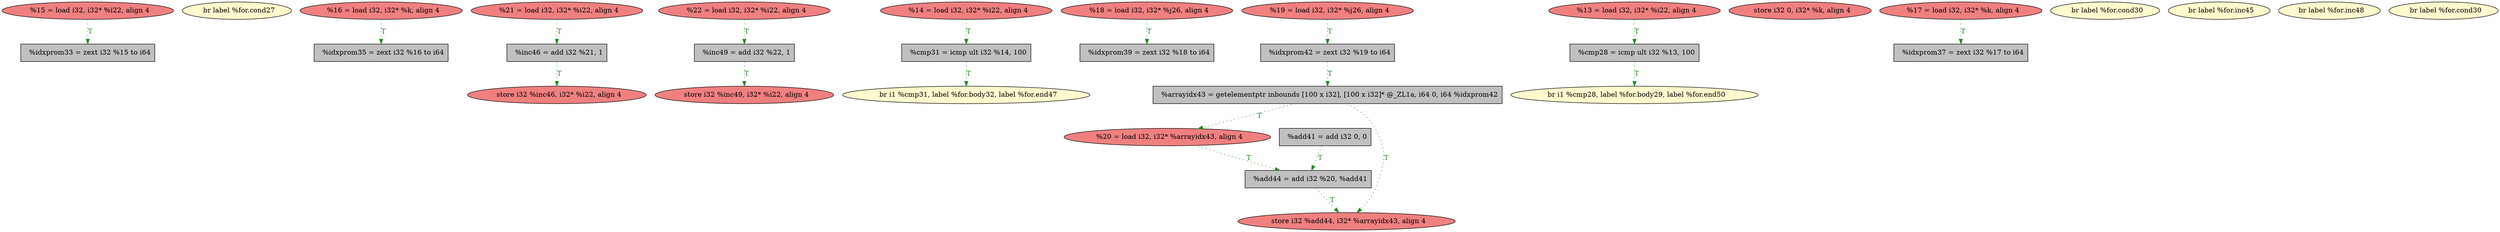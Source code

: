 
digraph G {


node697 [fillcolor=grey,label="  %idxprom33 = zext i32 %15 to i64",shape=rectangle,style=filled ]
node696 [fillcolor=lemonchiffon,label="  br label %for.cond27",shape=ellipse,style=filled ]
node694 [fillcolor=lightcoral,label="  %16 = load i32, i32* %k, align 4",shape=ellipse,style=filled ]
node691 [fillcolor=grey,label="  %inc46 = add i32 %21, 1",shape=rectangle,style=filled ]
node690 [fillcolor=lightcoral,label="  %22 = load i32, i32* %i22, align 4",shape=ellipse,style=filled ]
node685 [fillcolor=lemonchiffon,label="  br i1 %cmp31, label %for.body32, label %for.end47",shape=ellipse,style=filled ]
node689 [fillcolor=lightcoral,label="  %18 = load i32, i32* %j26, align 4",shape=ellipse,style=filled ]
node684 [fillcolor=grey,label="  %cmp31 = icmp ult i32 %14, 100",shape=rectangle,style=filled ]
node692 [fillcolor=grey,label="  %add44 = add i32 %20, %add41",shape=rectangle,style=filled ]
node683 [fillcolor=grey,label="  %cmp28 = icmp ult i32 %13, 100",shape=rectangle,style=filled ]
node682 [fillcolor=lemonchiffon,label="  br i1 %cmp28, label %for.body29, label %for.end50",shape=ellipse,style=filled ]
node681 [fillcolor=lightcoral,label="  store i32 0, i32* %k, align 4",shape=ellipse,style=filled ]
node667 [fillcolor=grey,label="  %idxprom37 = zext i32 %17 to i64",shape=rectangle,style=filled ]
node695 [fillcolor=lemonchiffon,label="  br label %for.cond30",shape=ellipse,style=filled ]
node687 [fillcolor=lightcoral,label="  %20 = load i32, i32* %arrayidx43, align 4",shape=ellipse,style=filled ]
node668 [fillcolor=lightcoral,label="  %17 = load i32, i32* %k, align 4",shape=ellipse,style=filled ]
node677 [fillcolor=grey,label="  %idxprom39 = zext i32 %18 to i64",shape=rectangle,style=filled ]
node670 [fillcolor=grey,label="  %arrayidx43 = getelementptr inbounds [100 x i32], [100 x i32]* @_ZL1a, i64 0, i64 %idxprom42",shape=rectangle,style=filled ]
node693 [fillcolor=grey,label="  %inc49 = add i32 %22, 1",shape=rectangle,style=filled ]
node665 [fillcolor=grey,label="  %idxprom42 = zext i32 %19 to i64",shape=rectangle,style=filled ]
node666 [fillcolor=lightcoral,label="  %19 = load i32, i32* %j26, align 4",shape=ellipse,style=filled ]
node686 [fillcolor=lemonchiffon,label="  br label %for.inc45",shape=ellipse,style=filled ]
node674 [fillcolor=lightcoral,label="  %13 = load i32, i32* %i22, align 4",shape=ellipse,style=filled ]
node671 [fillcolor=grey,label="  %idxprom35 = zext i32 %16 to i64",shape=rectangle,style=filled ]
node676 [fillcolor=lightcoral,label="  store i32 %add44, i32* %arrayidx43, align 4",shape=ellipse,style=filled ]
node669 [fillcolor=lightcoral,label="  %21 = load i32, i32* %i22, align 4",shape=ellipse,style=filled ]
node672 [fillcolor=grey,label="  %add41 = add i32 0, 0",shape=rectangle,style=filled ]
node688 [fillcolor=lemonchiffon,label="  br label %for.inc48",shape=ellipse,style=filled ]
node675 [fillcolor=lightcoral,label="  store i32 %inc46, i32* %i22, align 4",shape=ellipse,style=filled ]
node673 [fillcolor=lightcoral,label="  %14 = load i32, i32* %i22, align 4",shape=ellipse,style=filled ]
node678 [fillcolor=lightcoral,label="  store i32 %inc49, i32* %i22, align 4",shape=ellipse,style=filled ]
node679 [fillcolor=lightcoral,label="  %15 = load i32, i32* %i22, align 4",shape=ellipse,style=filled ]
node680 [fillcolor=lemonchiffon,label="  br label %for.cond30",shape=ellipse,style=filled ]

node687->node692 [style=dotted,color=forestgreen,label="T",fontcolor=forestgreen ]
node666->node665 [style=dotted,color=forestgreen,label="T",fontcolor=forestgreen ]
node684->node685 [style=dotted,color=forestgreen,label="T",fontcolor=forestgreen ]
node665->node670 [style=dotted,color=forestgreen,label="T",fontcolor=forestgreen ]
node670->node676 [style=dotted,color=forestgreen,label="T",fontcolor=forestgreen ]
node679->node697 [style=dotted,color=forestgreen,label="T",fontcolor=forestgreen ]
node674->node683 [style=dotted,color=forestgreen,label="T",fontcolor=forestgreen ]
node692->node676 [style=dotted,color=forestgreen,label="T",fontcolor=forestgreen ]
node694->node671 [style=dotted,color=forestgreen,label="T",fontcolor=forestgreen ]
node693->node678 [style=dotted,color=forestgreen,label="T",fontcolor=forestgreen ]
node683->node682 [style=dotted,color=forestgreen,label="T",fontcolor=forestgreen ]
node669->node691 [style=dotted,color=forestgreen,label="T",fontcolor=forestgreen ]
node670->node687 [style=dotted,color=forestgreen,label="T",fontcolor=forestgreen ]
node668->node667 [style=dotted,color=forestgreen,label="T",fontcolor=forestgreen ]
node689->node677 [style=dotted,color=forestgreen,label="T",fontcolor=forestgreen ]
node673->node684 [style=dotted,color=forestgreen,label="T",fontcolor=forestgreen ]
node690->node693 [style=dotted,color=forestgreen,label="T",fontcolor=forestgreen ]
node672->node692 [style=dotted,color=forestgreen,label="T",fontcolor=forestgreen ]
node691->node675 [style=dotted,color=forestgreen,label="T",fontcolor=forestgreen ]


}
